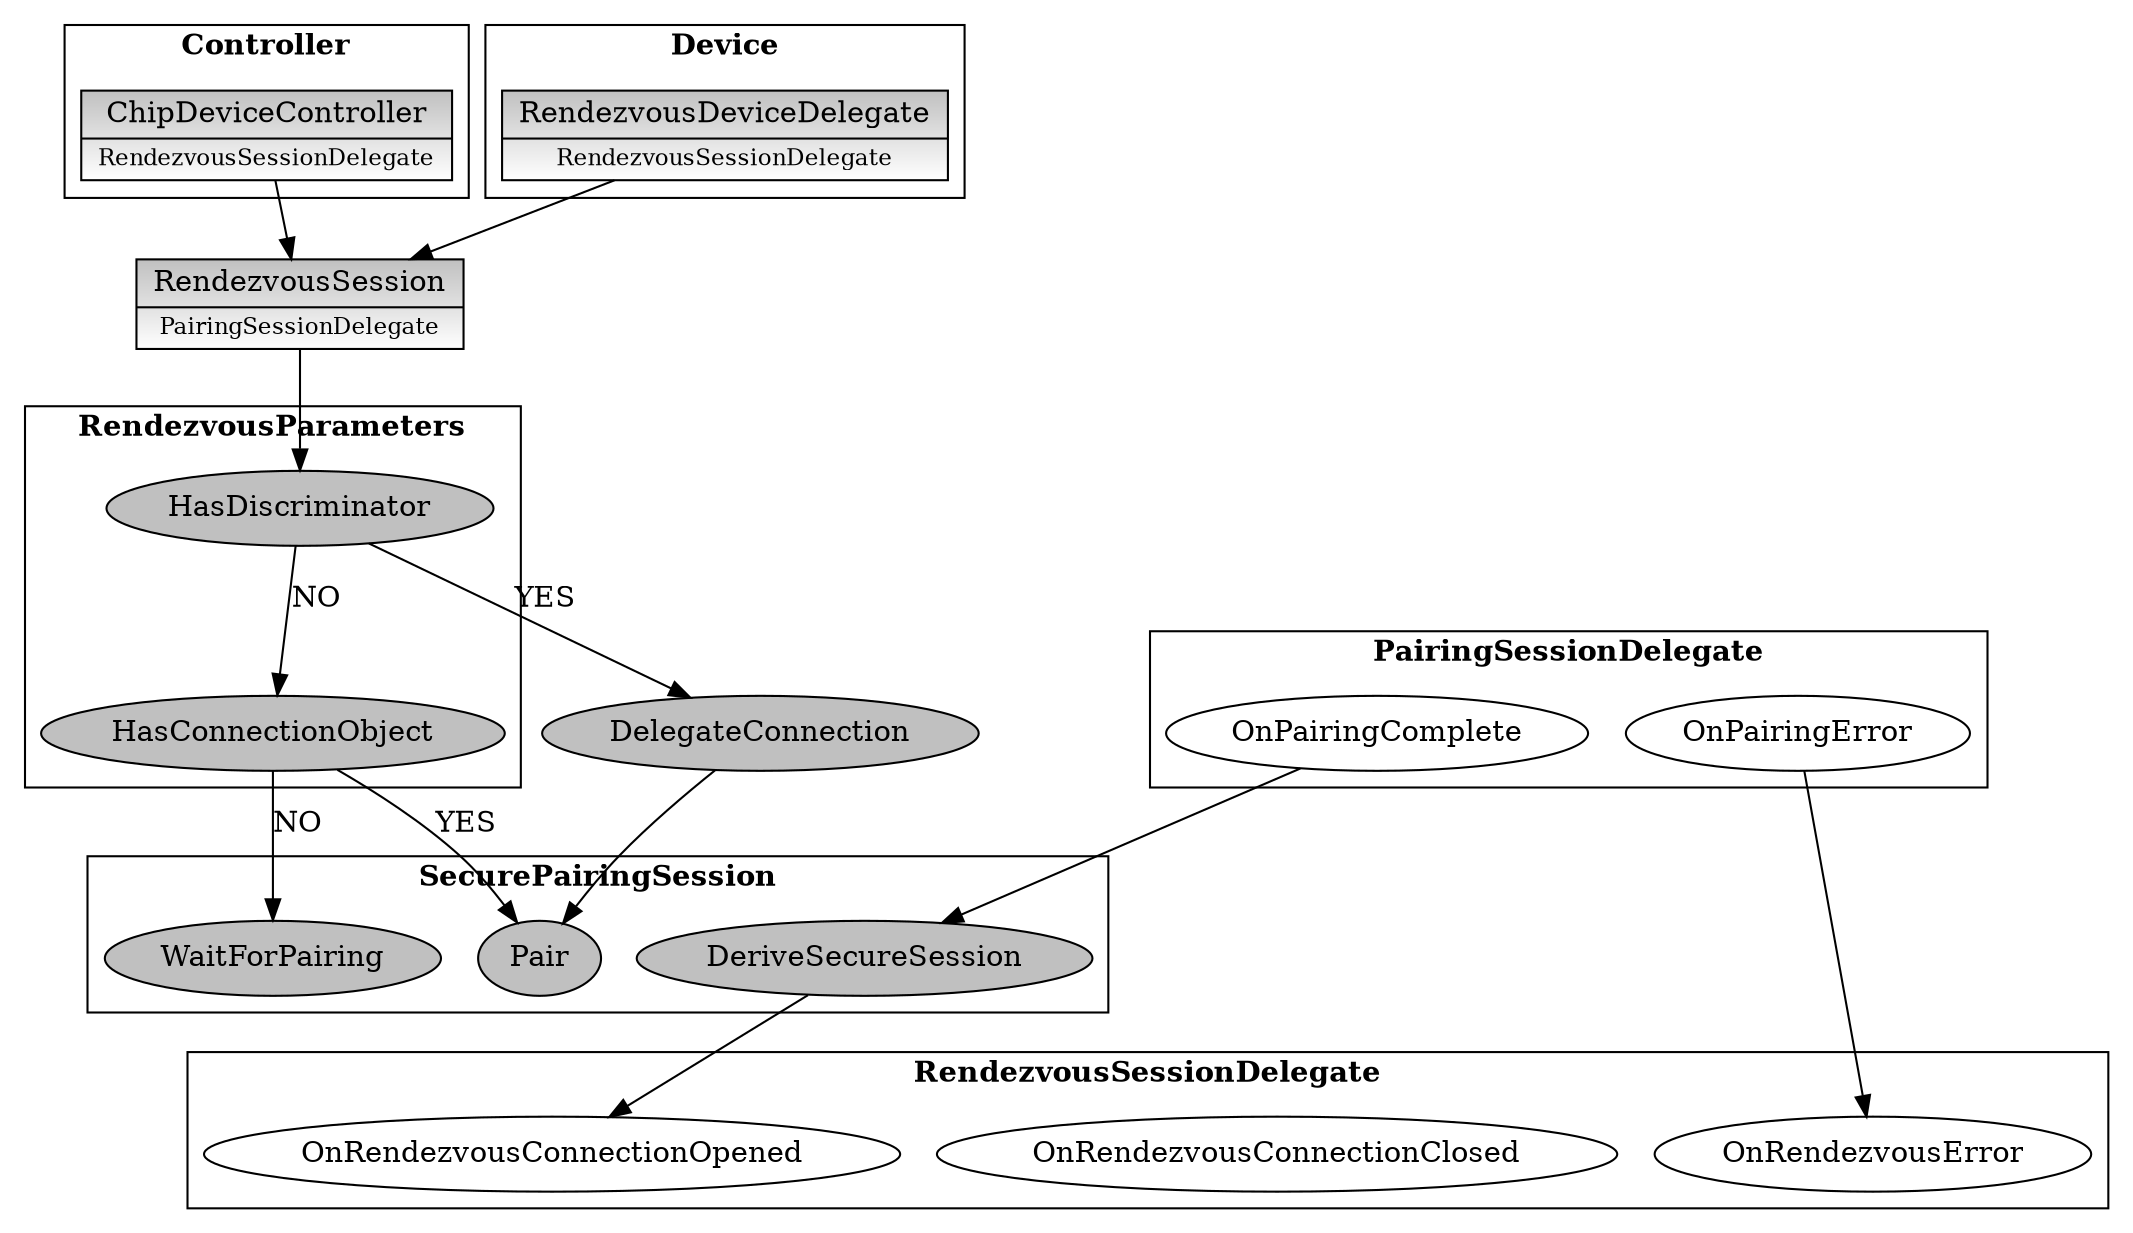digraph RendezvousSession
{
  node [fillcolor="gray", style=filled]

  # This section represents controller-only elements
  subgraph cluster_controller {
    label=<<b>Controller</b>>
    node [fillcolor="white:gray", gradientangle=90]

    ChipDeviceController [shape=record label=<{ChipDeviceController|<font point-size="11">RendezvousSessionDelegate</font>}>, URL="@ref chip::DeviceController::ChipDeviceController"]
  }

  # This section represents device-only elements
  subgraph cluster_device {
    label=<<b>Device</b>>
    node [fillcolor="white:gray", gradientangle=90]

    RendezvousDeviceDelegate [shape=record label=<{RendezvousDeviceDelegate|<font point-size="11">RendezvousSessionDelegate</font>}> URL="@ref chip::RendezvousSessionDelegate"]
  }

  # This section represents elements which belongs to src/transport/
  subgraph rendezvousSession {
    node [fillcolor="white:gray", gradientangle=90]

    RendezvousSession [shape=record, label=<{RendezvousSession|<font point-size="11">PairingSessionDelegate</font>}>, URL="@ref chip::PairingSessionDelegate"]
  }

  # This section represents methods which belongs to SecurePairingSession
  subgraph cluster_securePairingSession {
    label=<<b>SecurePairingSession</b>>
    node [fillcolor="gray"]

    WaitForPairing [URL="@ref chip::SecurePairingSession::WaitForPairing"]
    Pair [URL="@ref chip::SecurePairingSession::Pair"]
    DeriveSecureSession [URL="@ref chip::SecurePairingSession::DeriveSecureSession"]
  }

  # This section represents methods which belongs to RendezvousParameters
  subgraph cluster_RendezvousParameters {
    label=<<b>RendezvousParameters</b>>
    node [fillcolor="gray"]

    HasDiscriminator [URL="@ref chip::RendezvousParameters::HasDiscriminator"]
    HasConnectionObject [URL="@ref chip::RendezvousParameters::HasConnectionObject"]
  }

  # This section represents callbacks which belongs to RendezvousSessionDelegate
  subgraph cluster_rendezvousSessionDelegate {
    label=<<b>RendezvousSessionDelegate</b>>
    node [fillcolor="white"]

    OnRendezvousConnectionOpened [URL="@ref chip::RendezvousSessionDelegate::OnRendezvousConnectionOpened"]
    OnRendezvousConnectionClosed [URL="@ref chip::RendezvousSessionDelegate::OnRendezvousConnectionClosed"]
    OnRendezvousError [URL="@ref chip::RendezvousSessionDelegate::OnRendezvousError"]
  }

  # This section represents callbacks which belongs to PairingSessionDelegate
  subgraph cluster_securePairingSessionDelegate {
    label=<<b>PairingSessionDelegate</b>>
    node [fillcolor="white"]

    OnPairingError [URL="@ref chip::PairingSessionDelegate::OnPairingError"]
    OnPairingComplete [URL="@ref chip::PairingSessionDelegate::OnPairingComplete"]
  }

  #############################
  # Main relationships
  #############################
  {ChipDeviceController, RendezvousDeviceDelegate} -> RendezvousSession

  RendezvousSession -> HasDiscriminator

  HasDiscriminator -> DelegateConnection [label=YES]
  DelegateConnection -> Pair

  HasDiscriminator -> HasConnectionObject [label=NO]
  HasConnectionObject -> Pair [label=YES]

  HasConnectionObject -> WaitForPairing [label=NO]

  OnPairingError -> OnRendezvousError
  OnPairingComplete -> DeriveSecureSession -> OnRendezvousConnectionOpened
}
